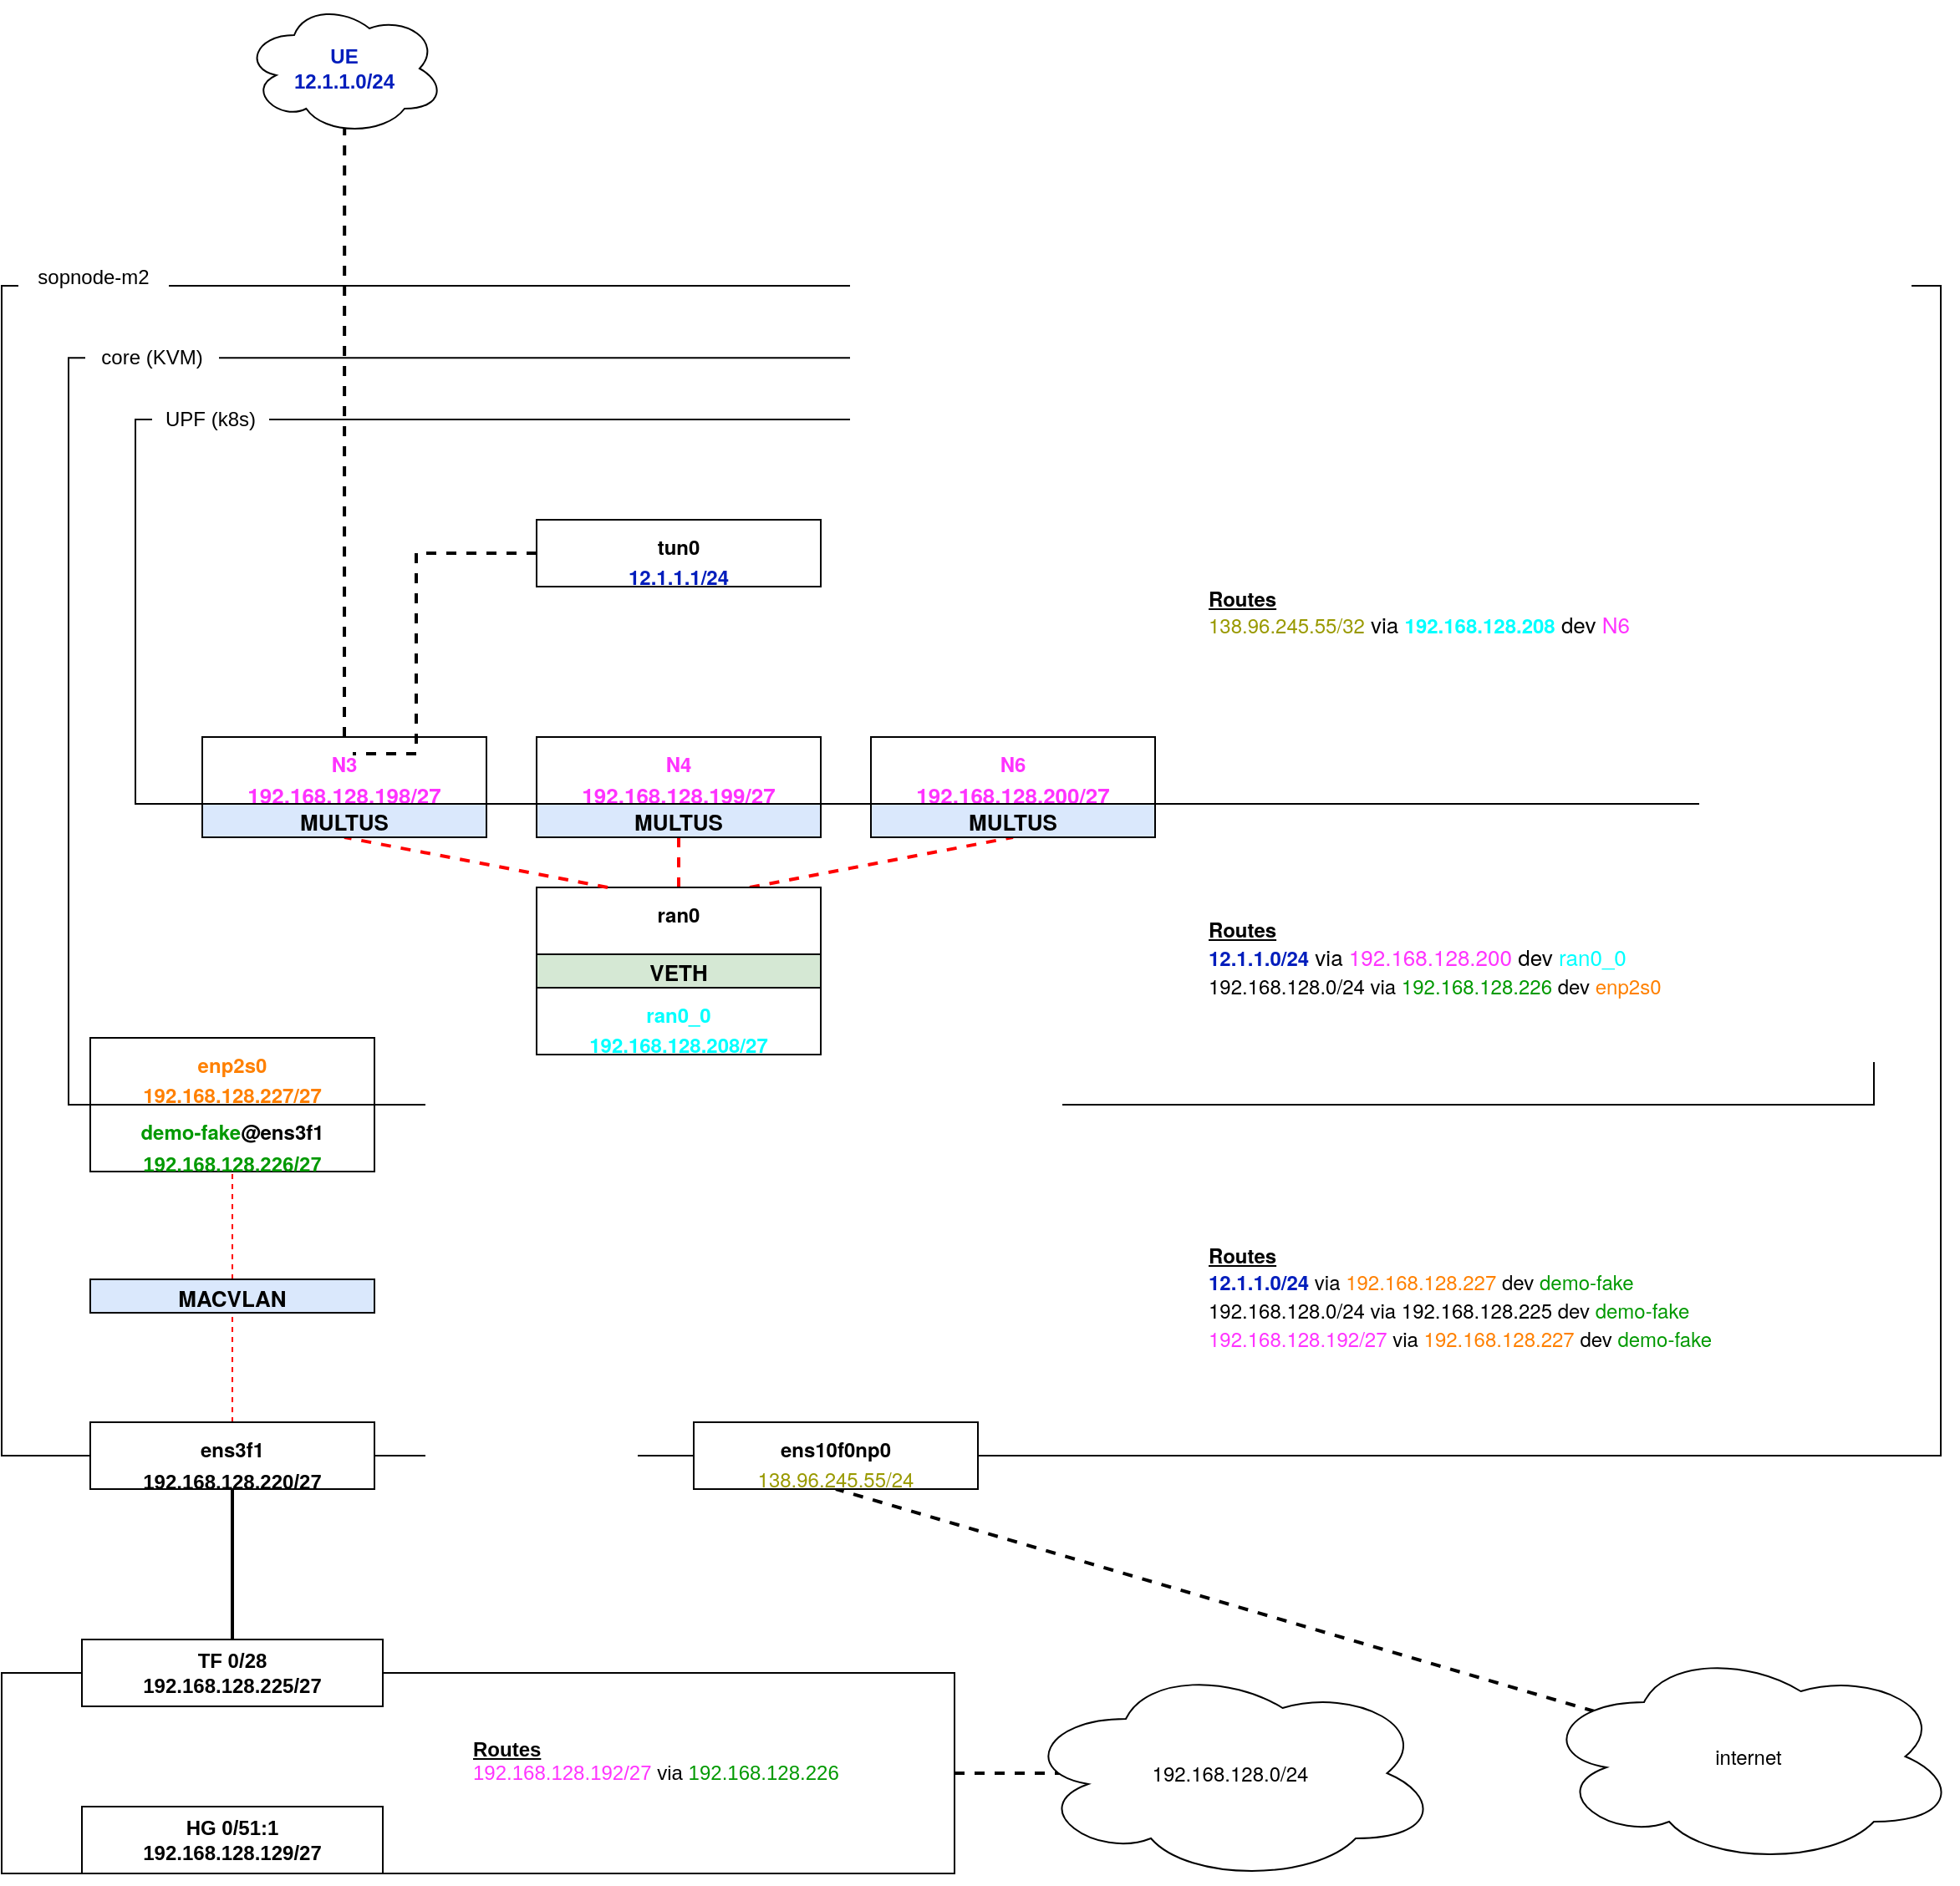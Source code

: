 <mxfile>
    <diagram id="gaml3kTW6ZlZ9NfRn7y_" name="Page-1">
        <mxGraphModel dx="1994" dy="2060" grid="1" gridSize="10" guides="1" tooltips="1" connect="1" arrows="1" fold="1" page="1" pageScale="1" pageWidth="827" pageHeight="1169" math="0" shadow="0">
            <root>
                <mxCell id="0"/>
                <mxCell id="1" parent="0"/>
                <mxCell id="58" style="edgeStyle=none;html=1;exitX=0.5;exitY=0.5;exitDx=0;exitDy=0;exitPerimeter=0;entryX=0.5;entryY=1;entryDx=0;entryDy=0;strokeColor=#000000;strokeWidth=2;fontSize=12;fontColor=#999900;endArrow=none;endFill=0;dashed=1;" edge="1" parent="1" source="57" target="56">
                    <mxGeometry relative="1" as="geometry"/>
                </mxCell>
                <mxCell id="72" value="" style="rounded=0;whiteSpace=wrap;html=1;strokeColor=default;fontSize=12;fontColor=#009900;fillColor=none;" vertex="1" parent="1">
                    <mxGeometry y="860" width="570" height="120" as="geometry"/>
                </mxCell>
                <mxCell id="2" value="" style="rounded=0;whiteSpace=wrap;html=1;fillColor=none;strokeColor=#000000;" parent="1" vertex="1">
                    <mxGeometry y="30" width="1160" height="700" as="geometry"/>
                </mxCell>
                <mxCell id="4" value="sopnode-m2" style="text;html=1;align=center;verticalAlign=middle;whiteSpace=wrap;rounded=0;fillColor=default;" vertex="1" parent="1">
                    <mxGeometry x="10" y="10" width="90" height="30" as="geometry"/>
                </mxCell>
                <mxCell id="25" style="edgeStyle=none;html=1;exitX=0.5;exitY=0;exitDx=0;exitDy=0;entryX=0.5;entryY=1;entryDx=0;entryDy=0;dashed=1;strokeColor=#FF0000;endArrow=none;endFill=0;" edge="1" parent="1" source="13" target="24">
                    <mxGeometry relative="1" as="geometry"/>
                </mxCell>
                <mxCell id="13" value="&lt;p style=&quot;margin: 0px; font-variant-numeric: normal; font-variant-east-asian: normal; font-variant-alternates: normal; font-kerning: auto; font-optical-sizing: auto; font-feature-settings: normal; font-variation-settings: normal; font-stretch: normal; line-height: normal; font-family: &amp;quot;Helvetica Neue&amp;quot;;&quot; class=&quot;p1&quot;&gt;&lt;b style=&quot;&quot;&gt;&lt;font style=&quot;font-size: 12px;&quot;&gt;ens3f1&lt;/font&gt;&lt;/b&gt;&lt;/p&gt;&lt;p style=&quot;margin: 0px; font-variant-numeric: normal; font-variant-east-asian: normal; font-variant-alternates: normal; font-kerning: auto; font-optical-sizing: auto; font-feature-settings: normal; font-variation-settings: normal; font-stretch: normal; line-height: normal; font-family: &amp;quot;Helvetica Neue&amp;quot;;&quot; class=&quot;p1&quot;&gt;&lt;b style=&quot;border-color: var(--border-color); font-family: Helvetica;&quot;&gt;&lt;font style=&quot;font-size: 12px;&quot;&gt;192.168.128.220/27&lt;/font&gt;&lt;/b&gt;&lt;b style=&quot;font-size: 13px;&quot;&gt;&lt;br&gt;&lt;/b&gt;&lt;/p&gt;" style="rounded=0;whiteSpace=wrap;html=1;fillColor=default;verticalAlign=top;" vertex="1" parent="1">
                    <mxGeometry x="53" y="710" width="170" height="40" as="geometry"/>
                </mxCell>
                <mxCell id="22" value="&lt;p style=&quot;margin: 0px; font-variant-numeric: normal; font-variant-east-asian: normal; font-variant-alternates: normal; font-kerning: auto; font-optical-sizing: auto; font-feature-settings: normal; font-variation-settings: normal; font-stretch: normal; line-height: normal; font-family: &amp;quot;Helvetica Neue&amp;quot;;&quot; class=&quot;p1&quot;&gt;&lt;b style=&quot;&quot;&gt;&lt;font style=&quot;font-size: 12px;&quot;&gt;&lt;font color=&quot;#009900&quot;&gt;demo-fake&lt;/font&gt;@ens3f1&lt;br&gt;&lt;/font&gt;&lt;/b&gt;&lt;/p&gt;&lt;p style=&quot;margin: 0px; font-variant-numeric: normal; font-variant-east-asian: normal; font-variant-alternates: normal; font-kerning: auto; font-optical-sizing: auto; font-feature-settings: normal; font-variation-settings: normal; font-stretch: normal; line-height: normal; font-family: &amp;quot;Helvetica Neue&amp;quot;;&quot; class=&quot;p1&quot;&gt;&lt;b style=&quot;border-color: var(--border-color); font-family: Helvetica;&quot;&gt;&lt;font color=&quot;#009900&quot; style=&quot;font-size: 12px;&quot;&gt;192.168.128.226/27&lt;/font&gt;&lt;/b&gt;&lt;b style=&quot;font-size: 13px;&quot;&gt;&lt;br&gt;&lt;/b&gt;&lt;/p&gt;" style="rounded=0;whiteSpace=wrap;html=1;fillColor=default;verticalAlign=top;" vertex="1" parent="1">
                    <mxGeometry x="53" y="520" width="170" height="40" as="geometry"/>
                </mxCell>
                <mxCell id="26" style="edgeStyle=none;html=1;exitX=0.5;exitY=0;exitDx=0;exitDy=0;dashed=1;strokeColor=#FF0000;endArrow=none;endFill=0;" edge="1" parent="1" source="24" target="22">
                    <mxGeometry relative="1" as="geometry"/>
                </mxCell>
                <mxCell id="24" value="&lt;p style=&quot;margin: 0px; font-variant-numeric: normal; font-variant-east-asian: normal; font-variant-alternates: normal; font-kerning: auto; font-optical-sizing: auto; font-feature-settings: normal; font-variation-settings: normal; font-stretch: normal; font-size: 13px; line-height: normal; font-family: &amp;quot;Helvetica Neue&amp;quot;; text-align: start;&quot; class=&quot;p1&quot;&gt;&lt;b&gt;MACVLAN&lt;/b&gt;&lt;/p&gt;" style="rounded=0;whiteSpace=wrap;html=1;fillColor=#dae8fc;strokeColor=#000000;" vertex="1" parent="1">
                    <mxGeometry x="53" y="624.5" width="170" height="20" as="geometry"/>
                </mxCell>
                <mxCell id="10" value="" style="rounded=0;whiteSpace=wrap;html=1;fillColor=none;strokeColor=#000000;" vertex="1" parent="1">
                    <mxGeometry x="40" y="73.13" width="1080" height="446.88" as="geometry"/>
                </mxCell>
                <mxCell id="11" value="core (KVM)" style="text;html=1;align=center;verticalAlign=middle;whiteSpace=wrap;rounded=0;fillColor=default;" vertex="1" parent="1">
                    <mxGeometry x="50" y="60" width="80" height="26.25" as="geometry"/>
                </mxCell>
                <mxCell id="29" value="&lt;p style=&quot;margin: 0px; font-variant-numeric: normal; font-variant-east-asian: normal; font-variant-alternates: normal; font-kerning: auto; font-optical-sizing: auto; font-feature-settings: normal; font-variation-settings: normal; font-stretch: normal; line-height: normal; font-family: &amp;quot;Helvetica Neue&amp;quot;;&quot; class=&quot;p1&quot;&gt;&lt;b style=&quot;&quot;&gt;&lt;font style=&quot;font-size: 12px;&quot;&gt;&lt;font color=&quot;#ff8000&quot;&gt;enp2s0&lt;/font&gt;&lt;br&gt;&lt;/font&gt;&lt;/b&gt;&lt;/p&gt;&lt;p style=&quot;margin: 0px; font-variant-numeric: normal; font-variant-east-asian: normal; font-variant-alternates: normal; font-kerning: auto; font-optical-sizing: auto; font-feature-settings: normal; font-variation-settings: normal; font-stretch: normal; line-height: normal; font-family: &amp;quot;Helvetica Neue&amp;quot;;&quot; class=&quot;p1&quot;&gt;&lt;span style=&quot;&quot; class=&quot;s1&quot;&gt;&lt;b style=&quot;&quot;&gt;&lt;font color=&quot;#ff8000&quot; style=&quot;font-size: 12px;&quot;&gt;192.168.128.227/27&lt;/font&gt;&lt;/b&gt;&lt;/span&gt;&lt;/p&gt;" style="rounded=0;whiteSpace=wrap;html=1;fillColor=default;verticalAlign=top;align=center;" vertex="1" parent="1">
                    <mxGeometry x="53" y="480" width="170" height="40" as="geometry"/>
                </mxCell>
                <mxCell id="32" value="&lt;p style=&quot;margin: 0px; font-variant-numeric: normal; font-variant-east-asian: normal; font-variant-alternates: normal; font-kerning: auto; font-optical-sizing: auto; font-feature-settings: normal; font-variation-settings: normal; font-stretch: normal; font-size: 13px; line-height: normal; font-family: &amp;quot;Helvetica Neue&amp;quot;; text-align: start;&quot; class=&quot;p1&quot;&gt;&lt;b&gt;VETH&lt;/b&gt;&lt;/p&gt;" style="rounded=0;whiteSpace=wrap;html=1;fillColor=#d5e8d4;strokeColor=#000000;" vertex="1" parent="1">
                    <mxGeometry x="320" y="430" width="170" height="20" as="geometry"/>
                </mxCell>
                <mxCell id="39" style="edgeStyle=none;html=1;exitX=0.25;exitY=0;exitDx=0;exitDy=0;entryX=0.5;entryY=1;entryDx=0;entryDy=0;dashed=1;strokeColor=#FF0000;fontSize=12;endArrow=none;endFill=0;strokeWidth=2;startArrow=none;" edge="1" parent="1" source="63" target="36">
                    <mxGeometry relative="1" as="geometry"/>
                </mxCell>
                <mxCell id="40" style="edgeStyle=none;html=1;exitX=0.5;exitY=0;exitDx=0;exitDy=0;entryX=0.5;entryY=1;entryDx=0;entryDy=0;dashed=1;strokeColor=#FF0000;fontSize=12;endArrow=none;endFill=0;strokeWidth=2;" edge="1" parent="1" source="31" target="65">
                    <mxGeometry relative="1" as="geometry"/>
                </mxCell>
                <mxCell id="41" style="edgeStyle=none;html=1;exitX=0.75;exitY=0;exitDx=0;exitDy=0;entryX=0.5;entryY=1;entryDx=0;entryDy=0;dashed=1;strokeColor=#FF0000;fontSize=12;endArrow=none;endFill=0;strokeWidth=2;" edge="1" parent="1" source="31" target="66">
                    <mxGeometry relative="1" as="geometry"/>
                </mxCell>
                <mxCell id="31" value="&lt;p style=&quot;margin: 0px; font-variant-numeric: normal; font-variant-east-asian: normal; font-variant-alternates: normal; font-kerning: auto; font-optical-sizing: auto; font-feature-settings: normal; font-variation-settings: normal; font-stretch: normal; line-height: normal; font-family: &amp;quot;Helvetica Neue&amp;quot;;&quot; class=&quot;p1&quot;&gt;&lt;b style=&quot;&quot;&gt;&lt;font style=&quot;font-size: 12px;&quot;&gt;ran0&lt;/font&gt;&lt;/b&gt;&lt;/p&gt;" style="rounded=0;whiteSpace=wrap;html=1;fillColor=default;verticalAlign=top;align=center;" vertex="1" parent="1">
                    <mxGeometry x="320" y="390" width="170" height="40" as="geometry"/>
                </mxCell>
                <mxCell id="30" value="&lt;p style=&quot;margin: 0px; font-variant-numeric: normal; font-variant-east-asian: normal; font-variant-alternates: normal; font-kerning: auto; font-optical-sizing: auto; font-feature-settings: normal; font-variation-settings: normal; font-stretch: normal; line-height: normal; font-family: &amp;quot;Helvetica Neue&amp;quot;;&quot; class=&quot;p1&quot;&gt;&lt;b style=&quot;&quot;&gt;&lt;font color=&quot;#00ffff&quot; style=&quot;font-size: 12px;&quot;&gt;ran0_0&lt;br&gt;&lt;/font&gt;&lt;/b&gt;&lt;/p&gt;&lt;p style=&quot;margin: 0px; font-variant-numeric: normal; font-variant-east-asian: normal; font-variant-alternates: normal; font-kerning: auto; font-optical-sizing: auto; font-feature-settings: normal; font-variation-settings: normal; font-stretch: normal; line-height: normal; font-family: &amp;quot;Helvetica Neue&amp;quot;; text-align: start;&quot; class=&quot;p1&quot;&gt;&lt;b&gt;&lt;font color=&quot;#00ffff&quot;&gt;192.168.128.208/27&lt;/font&gt;&lt;/b&gt;&lt;/p&gt;" style="rounded=0;whiteSpace=wrap;html=1;fillColor=default;verticalAlign=top;align=center;" vertex="1" parent="1">
                    <mxGeometry x="320" y="450" width="170" height="40" as="geometry"/>
                </mxCell>
                <mxCell id="33" value="" style="rounded=0;whiteSpace=wrap;html=1;fillColor=none;strokeColor=#000000;" vertex="1" parent="1">
                    <mxGeometry x="80" y="110" width="1000" height="230" as="geometry"/>
                </mxCell>
                <mxCell id="34" value="UPF (k8s)" style="text;html=1;align=center;verticalAlign=middle;whiteSpace=wrap;rounded=0;fillColor=default;" vertex="1" parent="1">
                    <mxGeometry x="90" y="97" width="70" height="26.25" as="geometry"/>
                </mxCell>
                <mxCell id="35" value="&lt;p style=&quot;margin: 0px; font-variant-numeric: normal; font-variant-east-asian: normal; font-variant-alternates: normal; font-kerning: auto; font-optical-sizing: auto; font-feature-settings: normal; font-variation-settings: normal; font-stretch: normal; line-height: normal; font-family: &amp;quot;Helvetica Neue&amp;quot;;&quot; class=&quot;p1&quot;&gt;&lt;b style=&quot;&quot;&gt;&lt;font style=&quot;font-size: 12px;&quot;&gt;tun0&lt;/font&gt;&lt;/b&gt;&lt;/p&gt;&lt;p style=&quot;margin: 0px; font-variant-numeric: normal; font-variant-east-asian: normal; font-variant-alternates: normal; font-kerning: auto; font-optical-sizing: auto; font-feature-settings: normal; font-variation-settings: normal; font-stretch: normal; line-height: normal; font-family: &amp;quot;Helvetica Neue&amp;quot;;&quot; class=&quot;p1&quot;&gt;&lt;b style=&quot;&quot;&gt;&lt;font color=&quot;#001dbc&quot; style=&quot;font-size: 12px;&quot;&gt;12.1.1.1/24&lt;/font&gt;&lt;/b&gt;&lt;/p&gt;" style="rounded=0;whiteSpace=wrap;html=1;fillColor=default;verticalAlign=top;align=center;" vertex="1" parent="1">
                    <mxGeometry x="320" y="170" width="170" height="40" as="geometry"/>
                </mxCell>
                <mxCell id="36" value="&lt;p style=&quot;margin: 0px; font-variant-numeric: normal; font-variant-east-asian: normal; font-variant-alternates: normal; font-kerning: auto; font-optical-sizing: auto; font-feature-settings: normal; font-variation-settings: normal; font-stretch: normal; line-height: normal; font-family: &amp;quot;Helvetica Neue&amp;quot;;&quot; class=&quot;p1&quot;&gt;&lt;b&gt;N3&lt;/b&gt;&lt;/p&gt;&lt;p style=&quot;margin: 0px; font-variant-numeric: normal; font-variant-east-asian: normal; font-variant-alternates: normal; font-kerning: auto; font-optical-sizing: auto; font-feature-settings: normal; font-variation-settings: normal; font-stretch: normal; font-size: 13px; line-height: normal; font-family: &amp;quot;Helvetica Neue&amp;quot;; text-align: start;&quot; class=&quot;p1&quot;&gt;&lt;b&gt;192.168.128.198/27&lt;/b&gt;&lt;/p&gt;" style="rounded=0;whiteSpace=wrap;html=1;fillColor=default;verticalAlign=top;align=center;fontColor=#FF33FF;" vertex="1" parent="1">
                    <mxGeometry x="120" y="300" width="170" height="40" as="geometry"/>
                </mxCell>
                <mxCell id="37" value="&lt;p style=&quot;margin: 0px; font-variant-numeric: normal; font-variant-east-asian: normal; font-variant-alternates: normal; font-kerning: auto; font-optical-sizing: auto; font-feature-settings: normal; font-variation-settings: normal; font-stretch: normal; line-height: normal; font-family: &amp;quot;Helvetica Neue&amp;quot;;&quot; class=&quot;p1&quot;&gt;&lt;b&gt;&lt;font color=&quot;#ff33ff&quot;&gt;N4&lt;/font&gt;&lt;/b&gt;&lt;/p&gt;&lt;p style=&quot;margin: 0px; font-variant-numeric: normal; font-variant-east-asian: normal; font-variant-alternates: normal; font-kerning: auto; font-optical-sizing: auto; font-feature-settings: normal; font-variation-settings: normal; font-stretch: normal; font-size: 13px; line-height: normal; font-family: &amp;quot;Helvetica Neue&amp;quot;; text-align: start;&quot; class=&quot;p1&quot;&gt;&lt;b&gt;&lt;font color=&quot;#ff33ff&quot;&gt;192.168.128.199/27&lt;/font&gt;&lt;/b&gt;&lt;/p&gt;" style="rounded=0;whiteSpace=wrap;html=1;fillColor=default;verticalAlign=top;align=center;" vertex="1" parent="1">
                    <mxGeometry x="320" y="300" width="170" height="40" as="geometry"/>
                </mxCell>
                <mxCell id="38" value="&lt;p style=&quot;margin: 0px; font-variant-numeric: normal; font-variant-east-asian: normal; font-variant-alternates: normal; font-kerning: auto; font-optical-sizing: auto; font-feature-settings: normal; font-variation-settings: normal; font-stretch: normal; line-height: normal; font-family: &amp;quot;Helvetica Neue&amp;quot;;&quot; class=&quot;p1&quot;&gt;&lt;b&gt;N6&lt;/b&gt;&lt;/p&gt;&lt;p style=&quot;margin: 0px; font-variant-numeric: normal; font-variant-east-asian: normal; font-variant-alternates: normal; font-kerning: auto; font-optical-sizing: auto; font-feature-settings: normal; font-variation-settings: normal; font-stretch: normal; font-size: 13px; line-height: normal; font-family: &amp;quot;Helvetica Neue&amp;quot;; text-align: start;&quot; class=&quot;p1&quot;&gt;&lt;b&gt;&lt;font&gt;192.168.128.200/27&lt;/font&gt;&lt;/b&gt;&lt;/p&gt;" style="rounded=0;whiteSpace=wrap;html=1;fillColor=default;verticalAlign=top;align=center;fontColor=#FF33FF;" vertex="1" parent="1">
                    <mxGeometry x="520" y="300" width="170" height="40" as="geometry"/>
                </mxCell>
                <mxCell id="43" value="&lt;font style=&quot;font-size: 12px;&quot;&gt;&lt;span style=&quot;border-color: var(--border-color); font-family: &amp;quot;Helvetica Neue&amp;quot;;&quot;&gt;&lt;font style=&quot;font-size: 12px;&quot;&gt;&lt;b style=&quot;&quot;&gt;&lt;u style=&quot;&quot;&gt;Routes&lt;/u&gt;&lt;br&gt;&lt;font color=&quot;#001dbc&quot;&gt;12.1.1.0/24&lt;/font&gt;&lt;/b&gt;&lt;/font&gt;&lt;/span&gt;&lt;span style=&quot;font-family: &amp;quot;Helvetica Neue&amp;quot;;&quot;&gt;&amp;nbsp;via&amp;nbsp;&lt;/span&gt;&lt;span style=&quot;border-color: var(--border-color); font-family: &amp;quot;Helvetica Neue&amp;quot;;&quot; class=&quot;s1&quot;&gt;&lt;span style=&quot;border-color: var(--border-color);&quot;&gt;&lt;font style=&quot;font-size: 12px;&quot; color=&quot;#ff8000&quot;&gt;192.168.128.227&lt;/font&gt;&amp;nbsp;dev &lt;font style=&quot;font-size: 12px;&quot; color=&quot;#009900&quot;&gt;demo-fake&lt;/font&gt;&lt;br&gt;&lt;p style=&quot;margin: 0px; font-variant-numeric: normal; font-variant-east-asian: normal; font-variant-alternates: normal; font-kerning: auto; font-optical-sizing: auto; font-feature-settings: normal; font-variation-settings: normal; font-stretch: normal; line-height: normal;&quot; class=&quot;p1&quot;&gt;192.168.128.0/24 via 192.168.128.225 dev &lt;font style=&quot;font-size: 12px;&quot; color=&quot;#009900&quot;&gt;demo-fake&lt;/font&gt;&lt;/p&gt;&lt;p style=&quot;margin: 0px; font-variant-numeric: normal; font-variant-east-asian: normal; font-variant-alternates: normal; font-kerning: auto; font-optical-sizing: auto; font-feature-settings: normal; font-variation-settings: normal; font-stretch: normal; line-height: normal;&quot; class=&quot;p1&quot;&gt;&lt;font color=&quot;#ff33ff&quot;&gt;192.168.128.192/27&lt;/font&gt; via &lt;font color=&quot;#ff8000&quot;&gt;192.168.128.227&lt;/font&gt; dev &lt;font color=&quot;#009900&quot;&gt;demo-fake&lt;/font&gt;&lt;/p&gt;&lt;/span&gt;&lt;/span&gt;&lt;/font&gt;" style="text;html=1;strokeColor=none;fillColor=none;align=left;verticalAlign=middle;whiteSpace=wrap;rounded=0;fontSize=12;" vertex="1" parent="1">
                    <mxGeometry x="720" y="592.25" width="340" height="84.5" as="geometry"/>
                </mxCell>
                <mxCell id="49" value="&lt;font style=&quot;font-size: 12px;&quot;&gt;&lt;span style=&quot;border-color: var(--border-color); font-family: &amp;quot;Helvetica Neue&amp;quot;;&quot;&gt;&lt;font style=&quot;font-size: 12px;&quot;&gt;&lt;b style=&quot;&quot;&gt;&lt;u style=&quot;&quot;&gt;Routes&lt;/u&gt;&lt;br&gt;&lt;/b&gt;&lt;b style=&quot;border-color: var(--border-color);&quot;&gt;&lt;font style=&quot;border-color: var(--border-color);&quot;&gt;&lt;font color=&quot;#001dbc&quot;&gt;12.1.1.0/24&lt;/font&gt;&lt;span style=&quot;color: rgb(0, 0, 0); font-size: 13px; background-color: initial; font-weight: normal;&quot;&gt;&amp;nbsp;via &lt;/span&gt;&lt;span style=&quot;font-size: 13px; background-color: initial; font-weight: normal;&quot;&gt;&lt;font color=&quot;#ff33ff&quot;&gt;192.168.128.200&lt;/font&gt;&lt;/span&gt;&lt;span style=&quot;color: rgb(0, 0, 0); font-size: 13px; background-color: initial; font-weight: normal;&quot;&gt; dev &lt;/span&gt;&lt;span style=&quot;font-size: 13px; background-color: initial; font-weight: normal;&quot;&gt;&lt;font color=&quot;#00ffff&quot;&gt;ran0_0&lt;/font&gt;&lt;/span&gt;&lt;/font&gt;&lt;/b&gt;&lt;/font&gt;&lt;/span&gt;&lt;span style=&quot;border-color: var(--border-color); font-family: &amp;quot;Helvetica Neue&amp;quot;;&quot; class=&quot;s1&quot;&gt;&lt;span style=&quot;border-color: var(--border-color);&quot;&gt;&lt;br&gt;&lt;p style=&quot;margin: 0px; font-variant-numeric: normal; font-variant-east-asian: normal; font-variant-alternates: normal; font-kerning: auto; font-optical-sizing: auto; font-feature-settings: normal; font-variation-settings: normal; font-stretch: normal; line-height: normal;&quot; class=&quot;p1&quot;&gt;192.168.128.0/24 via &lt;font color=&quot;#009900&quot;&gt;192.168.128.226&lt;/font&gt; dev &lt;font color=&quot;#ff8000&quot; style=&quot;font-size: 12px;&quot;&gt;enp2s0&lt;/font&gt;&lt;/p&gt;&lt;/span&gt;&lt;/span&gt;&lt;/font&gt;" style="text;html=1;strokeColor=none;fillColor=none;align=left;verticalAlign=middle;whiteSpace=wrap;rounded=0;fontSize=12;" vertex="1" parent="1">
                    <mxGeometry x="720" y="390" width="340" height="84.5" as="geometry"/>
                </mxCell>
                <mxCell id="50" value="&lt;font style=&quot;&quot;&gt;&lt;span style=&quot;border-color: var(--border-color); font-family: &amp;quot;Helvetica Neue&amp;quot;;&quot;&gt;&lt;font style=&quot;&quot;&gt;&lt;b style=&quot;font-size: 12px;&quot;&gt;&lt;u style=&quot;&quot;&gt;Routes&lt;/u&gt;&lt;br&gt;&lt;/b&gt;&lt;span style=&quot;border-color: var(--border-color);&quot;&gt;&lt;font style=&quot;border-color: var(--border-color); font-size: 12px;&quot;&gt;&lt;span style=&quot;background-color: initial;&quot;&gt;&lt;font color=&quot;#999900&quot;&gt;138.96.245.55/32&lt;/font&gt;&lt;/span&gt;&lt;span style=&quot;background-color: initial; font-size: 13px;&quot;&gt;&amp;nbsp;via&amp;nbsp;&lt;/span&gt;&lt;b style=&quot;background-color: initial; border-color: var(--border-color);&quot;&gt;&lt;font style=&quot;border-color: var(--border-color);&quot; color=&quot;#00ffff&quot;&gt;192.168.128.208&lt;/font&gt;&lt;/b&gt;&lt;span style=&quot;background-color: initial; font-size: 13px;&quot;&gt;&amp;nbsp;dev &lt;/span&gt;&lt;span style=&quot;background-color: initial; font-size: 13px;&quot;&gt;&lt;font color=&quot;#ff33ff&quot;&gt;N6&lt;/font&gt;&lt;/span&gt;&lt;span style=&quot;background-color: initial;&quot;&gt;&lt;b style=&quot;&quot;&gt;&lt;font color=&quot;#999900&quot;&gt;&lt;br&gt;&lt;/font&gt;&lt;/b&gt;&lt;/span&gt;&lt;/font&gt;&lt;/span&gt;&lt;/font&gt;&lt;/span&gt;&lt;/font&gt;" style="text;html=1;strokeColor=none;fillColor=none;align=left;verticalAlign=middle;whiteSpace=wrap;rounded=0;fontSize=12;" vertex="1" parent="1">
                    <mxGeometry x="720" y="182.75" width="340" height="84.5" as="geometry"/>
                </mxCell>
                <mxCell id="56" value="&lt;p style=&quot;margin: 0px; font-variant-numeric: normal; font-variant-east-asian: normal; font-variant-alternates: normal; font-kerning: auto; font-optical-sizing: auto; font-feature-settings: normal; font-variation-settings: normal; font-stretch: normal; line-height: normal; font-family: &amp;quot;Helvetica Neue&amp;quot;;&quot; class=&quot;p1&quot;&gt;&lt;font style=&quot;font-size: 12px;&quot;&gt;&lt;b&gt;ens10f0np0&lt;br&gt;&lt;/b&gt;&lt;/font&gt;&lt;/p&gt;&lt;p style=&quot;margin: 0px; font-variant-numeric: normal; font-variant-east-asian: normal; font-variant-alternates: normal; font-kerning: auto; font-optical-sizing: auto; font-feature-settings: normal; font-variation-settings: normal; font-stretch: normal; line-height: normal; font-family: &amp;quot;Helvetica Neue&amp;quot;;&quot; class=&quot;p1&quot;&gt;&lt;font color=&quot;#999900&quot; style=&quot;font-size: 12px;&quot;&gt;138.96.245.55/24&lt;/font&gt;&lt;/p&gt;" style="rounded=0;whiteSpace=wrap;html=1;fillColor=default;verticalAlign=top;align=center;" vertex="1" parent="1">
                    <mxGeometry x="414" y="710" width="170" height="40" as="geometry"/>
                </mxCell>
                <mxCell id="57" value="&lt;div style=&quot;text-align: left;&quot;&gt;&lt;span style=&quot;background-color: initial;&quot;&gt;&lt;font face=&quot;Helvetica Neue&quot;&gt;internet&lt;/font&gt;&lt;/span&gt;&lt;/div&gt;" style="ellipse;shape=cloud;whiteSpace=wrap;html=1;strokeColor=#000000;fontSize=12;fontColor=#000000;fillColor=default;" vertex="1" parent="1">
                    <mxGeometry x="920" y="845" width="250" height="130" as="geometry"/>
                </mxCell>
                <mxCell id="61" style="edgeStyle=none;html=1;strokeColor=#000000;strokeWidth=2;fontSize=12;fontColor=#001DBC;endArrow=none;endFill=0;rounded=0;exitX=0.501;exitY=0.625;exitDx=0;exitDy=0;exitPerimeter=0;dashed=1;" edge="1" parent="1" source="60" target="36">
                    <mxGeometry relative="1" as="geometry"/>
                </mxCell>
                <mxCell id="60" value="&lt;font color=&quot;#001dbc&quot;&gt;&lt;b&gt;UE&lt;br&gt;12.1.1.0/24&lt;br&gt;&lt;/b&gt;&lt;/font&gt;" style="ellipse;shape=cloud;whiteSpace=wrap;html=1;strokeColor=#000000;fontSize=12;fontColor=#999900;fillColor=default;" vertex="1" parent="1">
                    <mxGeometry x="145" y="-140" width="120" height="80" as="geometry"/>
                </mxCell>
                <mxCell id="64" value="" style="edgeStyle=none;html=1;exitX=0.25;exitY=0;exitDx=0;exitDy=0;entryX=0.5;entryY=1;entryDx=0;entryDy=0;dashed=1;strokeColor=#FF0000;fontSize=12;endArrow=none;endFill=0;strokeWidth=2;" edge="1" parent="1" source="31" target="63">
                    <mxGeometry relative="1" as="geometry">
                        <mxPoint x="362.5" y="390" as="sourcePoint"/>
                        <mxPoint x="205" y="340" as="targetPoint"/>
                    </mxGeometry>
                </mxCell>
                <mxCell id="63" value="&lt;p style=&quot;margin: 0px; font-variant-numeric: normal; font-variant-east-asian: normal; font-variant-alternates: normal; font-kerning: auto; font-optical-sizing: auto; font-feature-settings: normal; font-variation-settings: normal; font-stretch: normal; font-size: 13px; line-height: normal; font-family: &amp;quot;Helvetica Neue&amp;quot;; text-align: start;&quot; class=&quot;p1&quot;&gt;&lt;b&gt;MULTUS&lt;/b&gt;&lt;/p&gt;" style="rounded=0;whiteSpace=wrap;html=1;fillColor=#dae8fc;strokeColor=#000000;" vertex="1" parent="1">
                    <mxGeometry x="120" y="340" width="170" height="20" as="geometry"/>
                </mxCell>
                <mxCell id="65" value="&lt;p style=&quot;margin: 0px; font-variant-numeric: normal; font-variant-east-asian: normal; font-variant-alternates: normal; font-kerning: auto; font-optical-sizing: auto; font-feature-settings: normal; font-variation-settings: normal; font-stretch: normal; font-size: 13px; line-height: normal; font-family: &amp;quot;Helvetica Neue&amp;quot;; text-align: start;&quot; class=&quot;p1&quot;&gt;&lt;b&gt;MULTUS&lt;/b&gt;&lt;/p&gt;" style="rounded=0;whiteSpace=wrap;html=1;fillColor=#dae8fc;strokeColor=#000000;" vertex="1" parent="1">
                    <mxGeometry x="320" y="340" width="170" height="20" as="geometry"/>
                </mxCell>
                <mxCell id="66" value="&lt;p style=&quot;margin: 0px; font-variant-numeric: normal; font-variant-east-asian: normal; font-variant-alternates: normal; font-kerning: auto; font-optical-sizing: auto; font-feature-settings: normal; font-variation-settings: normal; font-stretch: normal; font-size: 13px; line-height: normal; font-family: &amp;quot;Helvetica Neue&amp;quot;; text-align: start;&quot; class=&quot;p1&quot;&gt;&lt;b&gt;MULTUS&lt;/b&gt;&lt;/p&gt;" style="rounded=0;whiteSpace=wrap;html=1;fillColor=#dae8fc;strokeColor=#000000;" vertex="1" parent="1">
                    <mxGeometry x="520" y="340" width="170" height="20" as="geometry"/>
                </mxCell>
                <mxCell id="67" value="&lt;p class=&quot;p1&quot;&gt;&lt;span class=&quot;s1&quot;&gt;&lt;b style=&quot;color: rgb(0, 0, 0);&quot;&gt;&lt;u&gt;Routes&lt;/u&gt;&lt;/b&gt;&lt;br&gt;&lt;font color=&quot;#ff33ff&quot;&gt;192.168.128.192/27&lt;/font&gt;&lt;font color=&quot;#000000&quot;&gt; via &lt;/font&gt;&lt;font color=&quot;#009900&quot;&gt;192.168.128.226&lt;/font&gt;&lt;/span&gt;&lt;/p&gt;" style="text;whiteSpace=wrap;html=1;fontSize=12;fontColor=#001DBC;" vertex="1" parent="1">
                    <mxGeometry x="280" y="880" width="350" height="60" as="geometry"/>
                </mxCell>
                <mxCell id="74" style="edgeStyle=none;rounded=0;html=1;exitX=0.5;exitY=0;exitDx=0;exitDy=0;entryX=0.5;entryY=1;entryDx=0;entryDy=0;strokeColor=#000000;strokeWidth=2;fontSize=12;fontColor=#009900;endArrow=none;endFill=0;" edge="1" parent="1" source="69" target="13">
                    <mxGeometry relative="1" as="geometry"/>
                </mxCell>
                <mxCell id="69" value="&lt;p class=&quot;p1&quot;&gt;TF 0/28&lt;br&gt;&lt;span style=&quot;background-color: initial;&quot;&gt;192.168.128.225/27&lt;/span&gt;&lt;/p&gt;" style="text;whiteSpace=wrap;html=1;fontSize=12;fontColor=#000000;fontStyle=1;align=center;strokeColor=default;verticalAlign=middle;fillColor=default;" vertex="1" parent="1">
                    <mxGeometry x="48" y="840" width="180" height="40" as="geometry"/>
                </mxCell>
                <mxCell id="73" style="edgeStyle=none;rounded=0;html=1;exitX=1;exitY=0.5;exitDx=0;exitDy=0;dashed=1;strokeColor=#000000;strokeWidth=2;fontSize=12;fontColor=#009900;endArrow=none;endFill=0;entryX=0.875;entryY=0.5;entryDx=0;entryDy=0;entryPerimeter=0;" edge="1" parent="1" source="72" target="53">
                    <mxGeometry relative="1" as="geometry">
                        <mxPoint x="755" y="910" as="targetPoint"/>
                    </mxGeometry>
                </mxCell>
                <mxCell id="70" value="&lt;p class=&quot;p1&quot;&gt;HG 0/51:1&lt;br&gt;&lt;span style=&quot;background-color: initial;&quot;&gt;192.168.128.129/27&lt;/span&gt;&lt;/p&gt;" style="text;whiteSpace=wrap;html=1;fontSize=12;fontColor=#000000;fontStyle=1;align=center;strokeColor=default;verticalAlign=middle;fillColor=default;" vertex="1" parent="1">
                    <mxGeometry x="48" y="940" width="180" height="40" as="geometry"/>
                </mxCell>
                <mxCell id="53" value="&lt;span style=&quot;font-family: &amp;quot;Helvetica Neue&amp;quot;; text-align: left;&quot;&gt;192.168.128.0/24&lt;/span&gt;" style="ellipse;shape=cloud;whiteSpace=wrap;html=1;strokeColor=#000000;fontSize=12;fontColor=#000000;fillColor=default;" vertex="1" parent="1">
                    <mxGeometry x="610" y="855" width="250" height="130" as="geometry"/>
                </mxCell>
                <mxCell id="62" style="edgeStyle=none;html=1;exitX=0;exitY=0.5;exitDx=0;exitDy=0;strokeColor=#000000;strokeWidth=2;fontSize=12;fontColor=#001DBC;endArrow=none;endFill=0;rounded=0;dashed=1;" edge="1" parent="1" source="35">
                    <mxGeometry relative="1" as="geometry">
                        <mxPoint x="210" y="310" as="targetPoint"/>
                        <Array as="points">
                            <mxPoint x="248" y="190"/>
                            <mxPoint x="248" y="310"/>
                        </Array>
                    </mxGeometry>
                </mxCell>
            </root>
        </mxGraphModel>
    </diagram>
</mxfile>